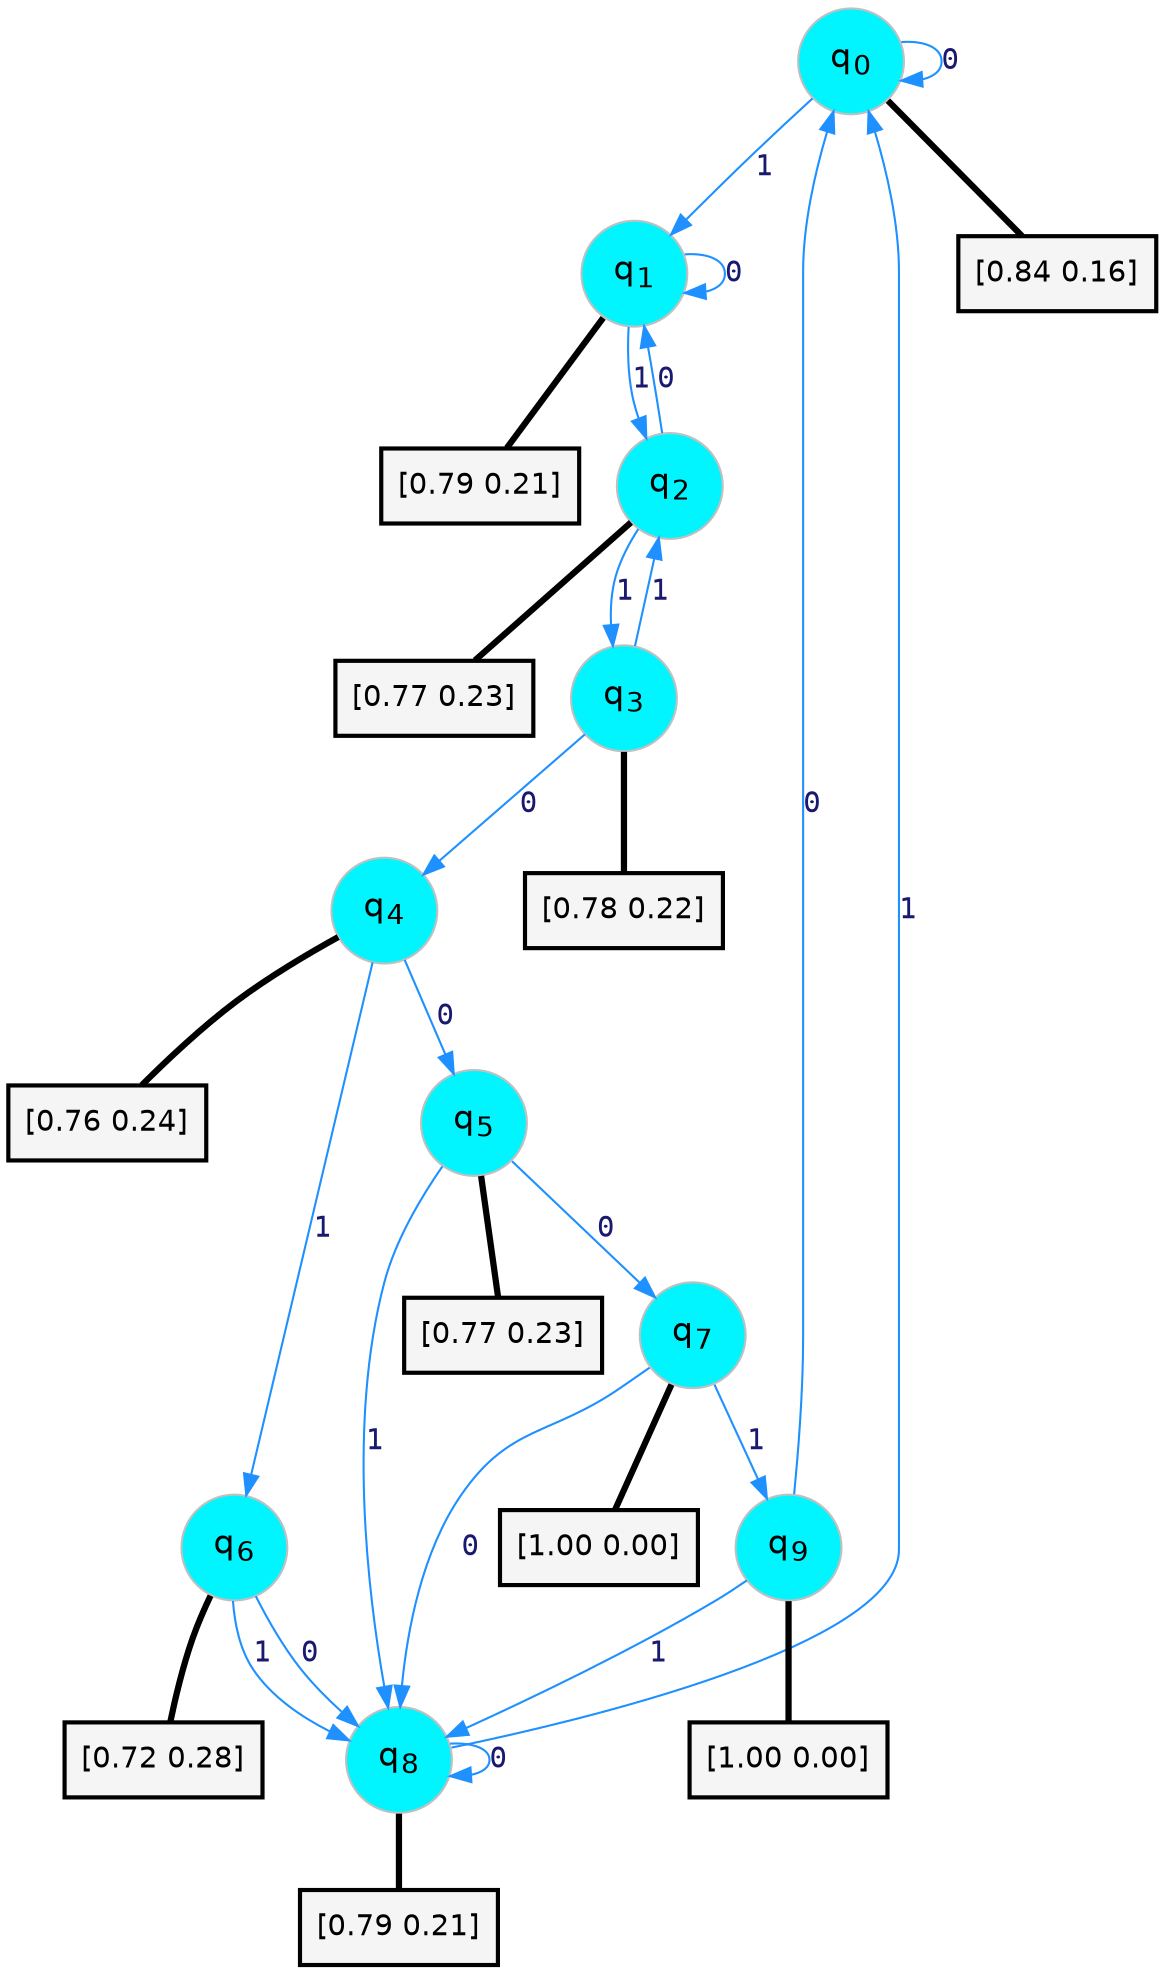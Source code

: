 digraph G {
graph [
bgcolor=transparent, dpi=300, rankdir=TD, size="40,25"];
node [
color=gray, fillcolor=turquoise1, fontcolor=black, fontname=Helvetica, fontsize=16, fontweight=bold, shape=circle, style=filled];
edge [
arrowsize=1, color=dodgerblue1, fontcolor=midnightblue, fontname=courier, fontweight=bold, penwidth=1, style=solid, weight=20];
0[label=<q<SUB>0</SUB>>];
1[label=<q<SUB>1</SUB>>];
2[label=<q<SUB>2</SUB>>];
3[label=<q<SUB>3</SUB>>];
4[label=<q<SUB>4</SUB>>];
5[label=<q<SUB>5</SUB>>];
6[label=<q<SUB>6</SUB>>];
7[label=<q<SUB>7</SUB>>];
8[label=<q<SUB>8</SUB>>];
9[label=<q<SUB>9</SUB>>];
10[label="[0.84 0.16]", shape=box,fontcolor=black, fontname=Helvetica, fontsize=14, penwidth=2, fillcolor=whitesmoke,color=black];
11[label="[0.79 0.21]", shape=box,fontcolor=black, fontname=Helvetica, fontsize=14, penwidth=2, fillcolor=whitesmoke,color=black];
12[label="[0.77 0.23]", shape=box,fontcolor=black, fontname=Helvetica, fontsize=14, penwidth=2, fillcolor=whitesmoke,color=black];
13[label="[0.78 0.22]", shape=box,fontcolor=black, fontname=Helvetica, fontsize=14, penwidth=2, fillcolor=whitesmoke,color=black];
14[label="[0.76 0.24]", shape=box,fontcolor=black, fontname=Helvetica, fontsize=14, penwidth=2, fillcolor=whitesmoke,color=black];
15[label="[0.77 0.23]", shape=box,fontcolor=black, fontname=Helvetica, fontsize=14, penwidth=2, fillcolor=whitesmoke,color=black];
16[label="[0.72 0.28]", shape=box,fontcolor=black, fontname=Helvetica, fontsize=14, penwidth=2, fillcolor=whitesmoke,color=black];
17[label="[1.00 0.00]", shape=box,fontcolor=black, fontname=Helvetica, fontsize=14, penwidth=2, fillcolor=whitesmoke,color=black];
18[label="[0.79 0.21]", shape=box,fontcolor=black, fontname=Helvetica, fontsize=14, penwidth=2, fillcolor=whitesmoke,color=black];
19[label="[1.00 0.00]", shape=box,fontcolor=black, fontname=Helvetica, fontsize=14, penwidth=2, fillcolor=whitesmoke,color=black];
0->0 [label=0];
0->1 [label=1];
0->10 [arrowhead=none, penwidth=3,color=black];
1->1 [label=0];
1->2 [label=1];
1->11 [arrowhead=none, penwidth=3,color=black];
2->1 [label=0];
2->3 [label=1];
2->12 [arrowhead=none, penwidth=3,color=black];
3->4 [label=0];
3->2 [label=1];
3->13 [arrowhead=none, penwidth=3,color=black];
4->5 [label=0];
4->6 [label=1];
4->14 [arrowhead=none, penwidth=3,color=black];
5->7 [label=0];
5->8 [label=1];
5->15 [arrowhead=none, penwidth=3,color=black];
6->8 [label=0];
6->8 [label=1];
6->16 [arrowhead=none, penwidth=3,color=black];
7->8 [label=0];
7->9 [label=1];
7->17 [arrowhead=none, penwidth=3,color=black];
8->8 [label=0];
8->0 [label=1];
8->18 [arrowhead=none, penwidth=3,color=black];
9->0 [label=0];
9->8 [label=1];
9->19 [arrowhead=none, penwidth=3,color=black];
}
